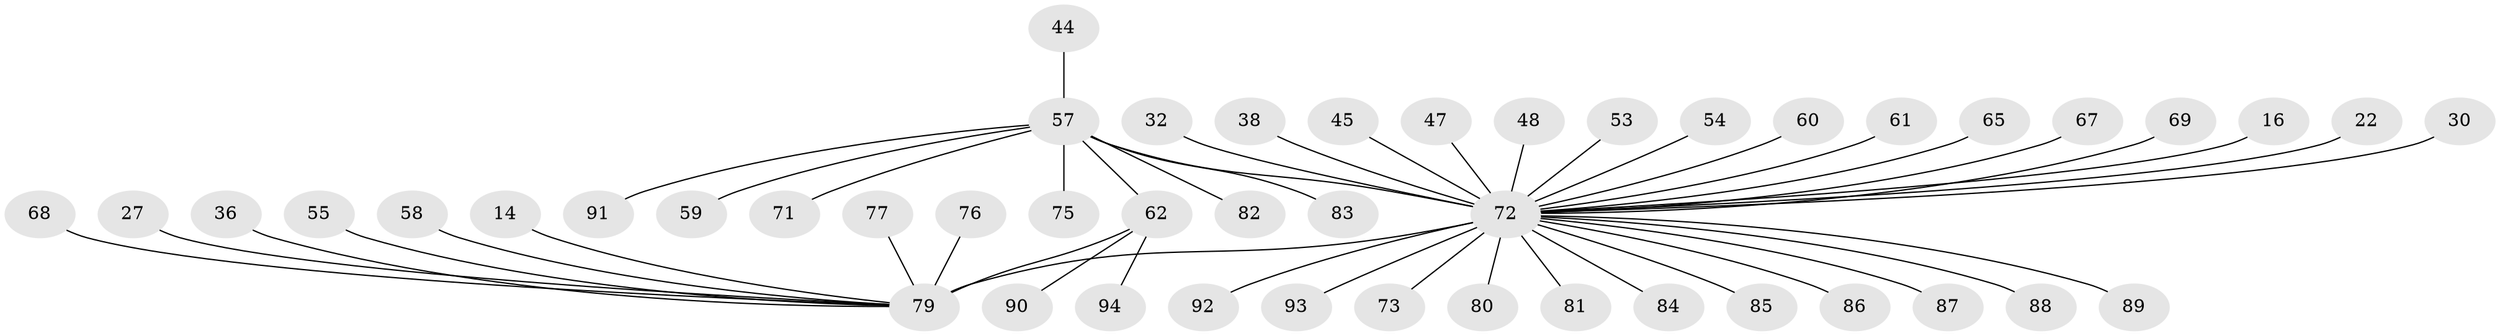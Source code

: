 // original degree distribution, {12: 0.02127659574468085, 15: 0.010638297872340425, 5: 0.06382978723404255, 7: 0.02127659574468085, 13: 0.010638297872340425, 8: 0.010638297872340425, 4: 0.02127659574468085, 1: 0.5531914893617021, 2: 0.1595744680851064, 6: 0.010638297872340425, 3: 0.10638297872340426, 10: 0.010638297872340425}
// Generated by graph-tools (version 1.1) at 2025/46/03/09/25 04:46:57]
// undirected, 47 vertices, 47 edges
graph export_dot {
graph [start="1"]
  node [color=gray90,style=filled];
  14;
  16;
  22;
  27;
  30;
  32;
  36;
  38;
  44;
  45;
  47;
  48;
  53;
  54;
  55;
  57 [super="+1"];
  58;
  59;
  60;
  61;
  62 [super="+50+17"];
  65;
  67;
  68 [super="+40"];
  69 [super="+63"];
  71;
  72 [super="+9+46+56+64+70+11"];
  73;
  75;
  76;
  77;
  79 [super="+42"];
  80;
  81 [super="+66+74+78"];
  82;
  83;
  84 [super="+34+49"];
  85 [super="+24"];
  86;
  87;
  88;
  89;
  90;
  91;
  92;
  93;
  94 [super="+39"];
  14 -- 79;
  16 -- 72;
  22 -- 72;
  27 -- 79 [weight=2];
  30 -- 72;
  32 -- 72;
  36 -- 79;
  38 -- 72;
  44 -- 57;
  45 -- 72;
  47 -- 72;
  48 -- 72;
  53 -- 72;
  54 -- 72;
  55 -- 79;
  57 -- 59 [weight=2];
  57 -- 75;
  57 -- 82;
  57 -- 71;
  57 -- 91;
  57 -- 83;
  57 -- 72 [weight=5];
  57 -- 62 [weight=4];
  58 -- 79;
  60 -- 72;
  61 -- 72;
  62 -- 79 [weight=3];
  62 -- 90;
  62 -- 94;
  65 -- 72;
  67 -- 72;
  68 -- 79;
  69 -- 72;
  72 -- 87;
  72 -- 73;
  72 -- 86;
  72 -- 92;
  72 -- 93;
  72 -- 89;
  72 -- 85 [weight=2];
  72 -- 79 [weight=8];
  72 -- 80;
  72 -- 84 [weight=2];
  72 -- 81 [weight=2];
  72 -- 88;
  76 -- 79;
  77 -- 79;
}
